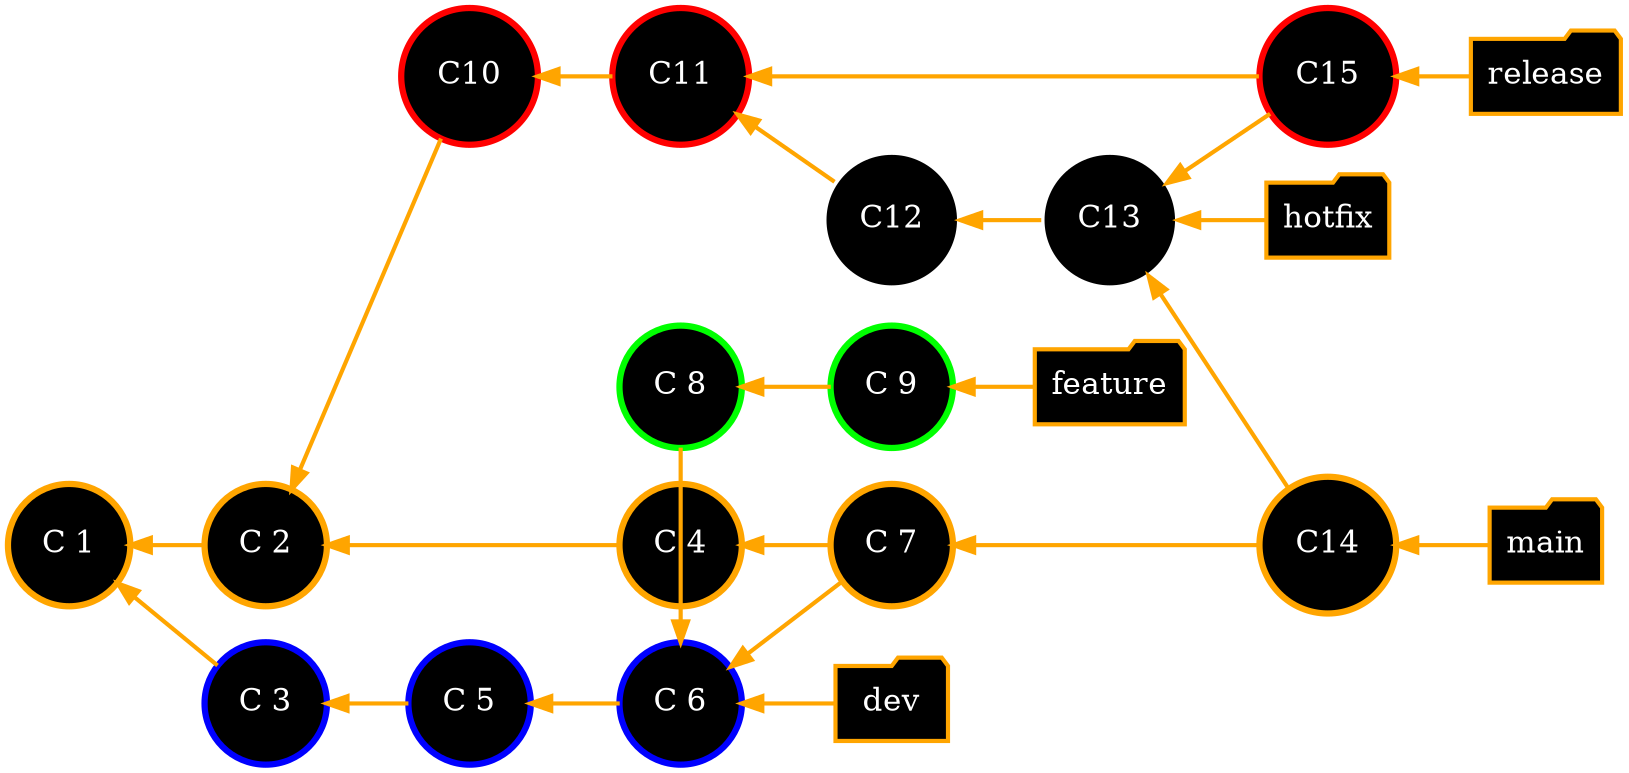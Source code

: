 digraph git_scenario_4 {
    splines=line
    rankdir="LR"
    bgcolor="transparent"

    edge[style=bold,arrowhead=open, dir=back, color=orange]

    /* Nodes representing the branches */
    node[ fontsize=15.0,style="bold,filled", shape=folder, color=orange, fillcolor=black, fontcolor=white]
    main [group="main"]
    feature [group="feature"]
    dev [label="dev", group="feature"]
    release [label="release", group="release"]
    hotfix [label="hotfix", group="hotfix"]

    /* Nodes representing commit */
    node[ fontsize=15.0,shape=circle, style=filled, fillcolor=black, fontcolor=white, shape=circle, color="orange" penwidth = 3]
    C_1[label="C 1", group="main"]
    C_2[label="C 2", group="main"]
    C_4[label="C 4", group="main"]
    C_7[label="C 7", group="main"]
    C_14[label="C14", group="main"]

    node[ fontsize=15.0,shape=circle, style=filled, fillcolor=black, fontcolor=white, shape=circle, color="blue" penwidth = 3]
    C_3[label="C 3", group="feature"]
    C_5[label="C 5", group="feature"]
    C_6[label="C 6", group="feature"]

    node[ fontsize=15.0,shape=circle, style=filled, fillcolor=black, fontcolor=white, shape=circle, color="green" penwidth = 3]
    C_8[label="C 8", group="dev"]
    C_9[label="C 9", group="dev"]

    node[ fontsize=15.0,shape=circle, style=filled, fillcolor=black, fontcolor=white, shape=circle, color="red" penwidth = 3]
    C_10[label="C10", group="release"]
    C_11[label="C11", group="release"]
    C_15[label="C15", group="release"]

    node[ fontsize=15.0,shape=circle, style=filled, fillcolor=black, fontcolor=white, shape=circle, color="white" penwidth = 3]
    C_12[label="C12", group="hotfix"]
    C_13[label="C13", group="hotfix"]

    /* Define main branch commits */
    C_1 -> C_2 -> C_4 -> C_7 -> C_14 -> main
    C_1 -> C_3 -> C_5 -> C_6 -> dev
    C_6 -> C_8 -> C_9 -> feature
    C_11 -> C_12 -> C_13 -> C_14
    C_13 -> hotfix
    C_13 -> C_15
    C_2 -> C_10 -> C_11 -> C_15 -> release
    C_6 -> C_7

    {rank = same; C_8 C_6}
}
